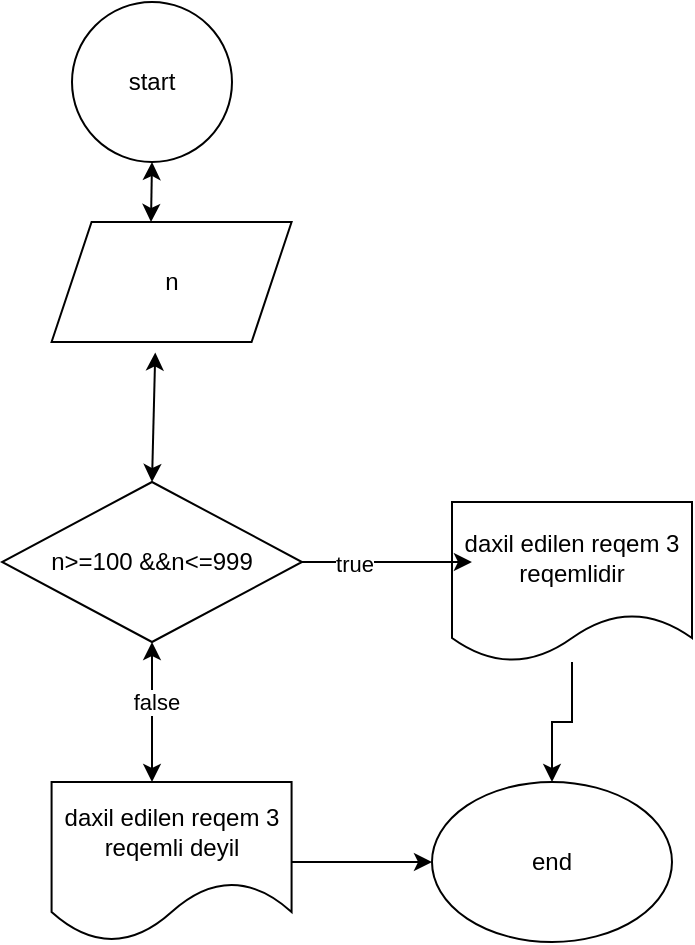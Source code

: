 <mxfile version="24.0.1" type="github">
  <diagram name="Page-1" id="5_yJ4xGSoXnO2gJe1e8t">
    <mxGraphModel dx="608" dy="367" grid="1" gridSize="10" guides="1" tooltips="1" connect="1" arrows="1" fold="1" page="1" pageScale="1" pageWidth="850" pageHeight="1100" math="0" shadow="0">
      <root>
        <mxCell id="0" />
        <mxCell id="1" parent="0" />
        <mxCell id="F-XCtlAuYbcEkySjHUEy-3" value="start" style="ellipse;whiteSpace=wrap;html=1;aspect=fixed;" vertex="1" parent="1">
          <mxGeometry x="160" y="30" width="80" height="80" as="geometry" />
        </mxCell>
        <mxCell id="F-XCtlAuYbcEkySjHUEy-5" value="n&amp;gt;=100 &amp;amp;&amp;amp;n&amp;lt;=999" style="rhombus;whiteSpace=wrap;html=1;" vertex="1" parent="1">
          <mxGeometry x="125" y="270" width="150" height="80" as="geometry" />
        </mxCell>
        <mxCell id="F-XCtlAuYbcEkySjHUEy-7" value="" style="endArrow=classic;startArrow=classic;html=1;rounded=0;entryX=0.432;entryY=1.087;entryDx=0;entryDy=0;exitX=0.5;exitY=0;exitDx=0;exitDy=0;entryPerimeter=0;" edge="1" parent="1" source="F-XCtlAuYbcEkySjHUEy-5" target="F-XCtlAuYbcEkySjHUEy-29">
          <mxGeometry width="50" height="50" relative="1" as="geometry">
            <mxPoint x="290" y="520" as="sourcePoint" />
            <mxPoint x="209.79" y="200" as="targetPoint" />
            <Array as="points" />
          </mxGeometry>
        </mxCell>
        <mxCell id="F-XCtlAuYbcEkySjHUEy-14" value="" style="endArrow=classic;startArrow=classic;html=1;rounded=0;entryX=0.5;entryY=1;entryDx=0;entryDy=0;exitX=0.5;exitY=0;exitDx=0;exitDy=0;" edge="1" parent="1" target="F-XCtlAuYbcEkySjHUEy-3">
          <mxGeometry width="50" height="50" relative="1" as="geometry">
            <mxPoint x="199.5" y="140" as="sourcePoint" />
            <mxPoint x="199.5" y="70" as="targetPoint" />
            <Array as="points" />
          </mxGeometry>
        </mxCell>
        <mxCell id="F-XCtlAuYbcEkySjHUEy-22" value="" style="endArrow=classic;startArrow=classic;html=1;rounded=0;entryX=0.5;entryY=1;entryDx=0;entryDy=0;" edge="1" parent="1" target="F-XCtlAuYbcEkySjHUEy-5">
          <mxGeometry width="50" height="50" relative="1" as="geometry">
            <mxPoint x="200" y="420" as="sourcePoint" />
            <mxPoint x="250" y="370" as="targetPoint" />
          </mxGeometry>
        </mxCell>
        <mxCell id="F-XCtlAuYbcEkySjHUEy-23" value="false" style="edgeLabel;html=1;align=center;verticalAlign=middle;resizable=0;points=[];" vertex="1" connectable="0" parent="F-XCtlAuYbcEkySjHUEy-22">
          <mxGeometry x="0.154" y="-2" relative="1" as="geometry">
            <mxPoint as="offset" />
          </mxGeometry>
        </mxCell>
        <mxCell id="F-XCtlAuYbcEkySjHUEy-29" value="n" style="shape=parallelogram;perimeter=parallelogramPerimeter;whiteSpace=wrap;html=1;fixedSize=1;" vertex="1" parent="1">
          <mxGeometry x="149.79" y="140" width="120" height="60" as="geometry" />
        </mxCell>
        <mxCell id="F-XCtlAuYbcEkySjHUEy-33" style="edgeStyle=orthogonalEdgeStyle;rounded=0;orthogonalLoop=1;jettySize=auto;html=1;" edge="1" parent="1" source="F-XCtlAuYbcEkySjHUEy-30" target="F-XCtlAuYbcEkySjHUEy-32">
          <mxGeometry relative="1" as="geometry" />
        </mxCell>
        <mxCell id="F-XCtlAuYbcEkySjHUEy-30" value="daxil edilen reqem 3 reqemli deyil" style="shape=document;whiteSpace=wrap;html=1;boundedLbl=1;size=0.375;" vertex="1" parent="1">
          <mxGeometry x="149.79" y="420" width="120" height="80" as="geometry" />
        </mxCell>
        <mxCell id="F-XCtlAuYbcEkySjHUEy-35" style="edgeStyle=orthogonalEdgeStyle;rounded=0;orthogonalLoop=1;jettySize=auto;html=1;" edge="1" parent="1" source="F-XCtlAuYbcEkySjHUEy-31" target="F-XCtlAuYbcEkySjHUEy-32">
          <mxGeometry relative="1" as="geometry" />
        </mxCell>
        <mxCell id="F-XCtlAuYbcEkySjHUEy-31" value="daxil edilen reqem 3 reqemlidir" style="shape=document;whiteSpace=wrap;html=1;boundedLbl=1;" vertex="1" parent="1">
          <mxGeometry x="350" y="280" width="120" height="80" as="geometry" />
        </mxCell>
        <mxCell id="F-XCtlAuYbcEkySjHUEy-32" value="end" style="ellipse;whiteSpace=wrap;html=1;" vertex="1" parent="1">
          <mxGeometry x="340" y="420" width="120" height="80" as="geometry" />
        </mxCell>
        <mxCell id="F-XCtlAuYbcEkySjHUEy-36" style="edgeStyle=orthogonalEdgeStyle;rounded=0;orthogonalLoop=1;jettySize=auto;html=1;entryX=0.083;entryY=0.375;entryDx=0;entryDy=0;entryPerimeter=0;" edge="1" parent="1" source="F-XCtlAuYbcEkySjHUEy-5" target="F-XCtlAuYbcEkySjHUEy-31">
          <mxGeometry relative="1" as="geometry" />
        </mxCell>
        <mxCell id="F-XCtlAuYbcEkySjHUEy-37" value="true" style="edgeLabel;html=1;align=center;verticalAlign=middle;resizable=0;points=[];" vertex="1" connectable="0" parent="F-XCtlAuYbcEkySjHUEy-36">
          <mxGeometry x="-0.393" y="-1" relative="1" as="geometry">
            <mxPoint as="offset" />
          </mxGeometry>
        </mxCell>
      </root>
    </mxGraphModel>
  </diagram>
</mxfile>
